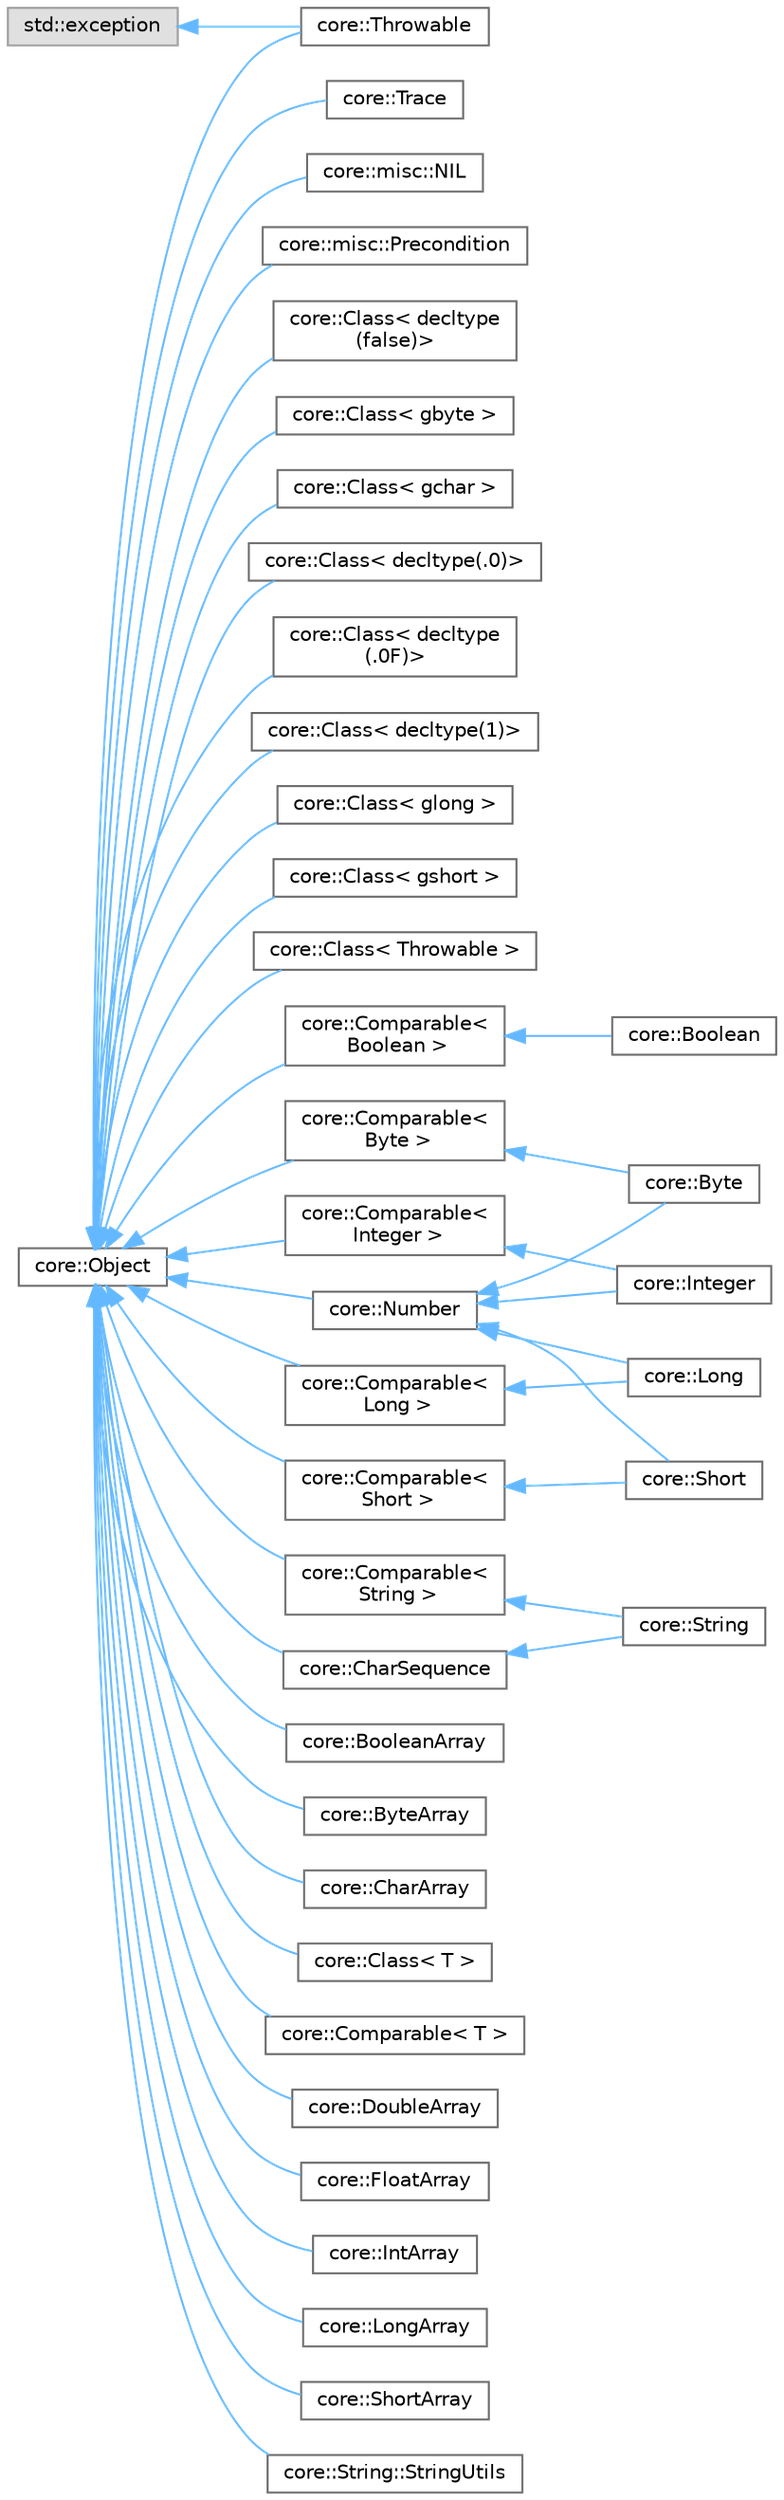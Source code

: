 digraph "Graphical Class Hierarchy"
{
 // INTERACTIVE_SVG=YES
 // LATEX_PDF_SIZE
  bgcolor="transparent";
  edge [fontname=Helvetica,fontsize=10,labelfontname=Helvetica,labelfontsize=10];
  node [fontname=Helvetica,fontsize=10,shape=box,height=0.2,width=0.4];
  rankdir="LR";
  Node0 [id="Node000000",label="std::exception",height=0.2,width=0.4,color="grey60", fillcolor="#E0E0E0", style="filled",tooltip=" "];
  Node0 -> Node1 [id="edge197_Node000000_Node000001",dir="back",color="steelblue1",style="solid",tooltip=" "];
  Node1 [id="Node000001",label="core::Throwable",height=0.2,width=0.4,color="grey40", fillcolor="white", style="filled",URL="$d1/d0b/a00919.html",tooltip=" "];
  Node2 [id="Node000002",label="core::Object",height=0.2,width=0.4,color="grey40", fillcolor="white", style="filled",URL="$d4/d1c/a00903.html",tooltip="The class Object is a root of class hierachy."];
  Node2 -> Node3 [id="edge198_Node000002_Node000003",dir="back",color="steelblue1",style="solid",tooltip=" "];
  Node3 [id="Node000003",label="core::Class\< decltype\l(false)\>",height=0.2,width=0.4,color="grey40", fillcolor="white", style="filled",URL="$df/d6a/a00119.html",tooltip=" "];
  Node2 -> Node4 [id="edge199_Node000002_Node000004",dir="back",color="steelblue1",style="solid",tooltip=" "];
  Node4 [id="Node000004",label="core::Class\< gbyte \>",height=0.2,width=0.4,color="grey40", fillcolor="white", style="filled",URL="$df/d6a/a00119.html",tooltip=" "];
  Node2 -> Node5 [id="edge200_Node000002_Node000005",dir="back",color="steelblue1",style="solid",tooltip=" "];
  Node5 [id="Node000005",label="core::Class\< gchar \>",height=0.2,width=0.4,color="grey40", fillcolor="white", style="filled",URL="$df/d6a/a00119.html",tooltip=" "];
  Node2 -> Node6 [id="edge201_Node000002_Node000006",dir="back",color="steelblue1",style="solid",tooltip=" "];
  Node6 [id="Node000006",label="core::Class\< decltype(.0)\>",height=0.2,width=0.4,color="grey40", fillcolor="white", style="filled",URL="$df/d6a/a00119.html",tooltip=" "];
  Node2 -> Node7 [id="edge202_Node000002_Node000007",dir="back",color="steelblue1",style="solid",tooltip=" "];
  Node7 [id="Node000007",label="core::Class\< decltype\l(.0F)\>",height=0.2,width=0.4,color="grey40", fillcolor="white", style="filled",URL="$df/d6a/a00119.html",tooltip=" "];
  Node2 -> Node8 [id="edge203_Node000002_Node000008",dir="back",color="steelblue1",style="solid",tooltip=" "];
  Node8 [id="Node000008",label="core::Class\< decltype(1)\>",height=0.2,width=0.4,color="grey40", fillcolor="white", style="filled",URL="$df/d6a/a00119.html",tooltip=" "];
  Node2 -> Node9 [id="edge204_Node000002_Node000009",dir="back",color="steelblue1",style="solid",tooltip=" "];
  Node9 [id="Node000009",label="core::Class\< glong \>",height=0.2,width=0.4,color="grey40", fillcolor="white", style="filled",URL="$df/d6a/a00119.html",tooltip=" "];
  Node2 -> Node10 [id="edge205_Node000002_Node000010",dir="back",color="steelblue1",style="solid",tooltip=" "];
  Node10 [id="Node000010",label="core::Class\< gshort \>",height=0.2,width=0.4,color="grey40", fillcolor="white", style="filled",URL="$df/d6a/a00119.html",tooltip=" "];
  Node2 -> Node11 [id="edge206_Node000002_Node000011",dir="back",color="steelblue1",style="solid",tooltip=" "];
  Node11 [id="Node000011",label="core::Class\< Throwable \>",height=0.2,width=0.4,color="grey40", fillcolor="white", style="filled",URL="$df/d6a/a00119.html",tooltip=" "];
  Node2 -> Node12 [id="edge207_Node000002_Node000012",dir="back",color="steelblue1",style="solid",tooltip=" "];
  Node12 [id="Node000012",label="core::Comparable\<\l Boolean \>",height=0.2,width=0.4,color="grey40", fillcolor="white", style="filled",URL="$de/d36/a00123.html",tooltip=" "];
  Node12 -> Node13 [id="edge208_Node000012_Node000013",dir="back",color="steelblue1",style="solid",tooltip=" "];
  Node13 [id="Node000013",label="core::Boolean",height=0.2,width=0.4,color="grey40", fillcolor="white", style="filled",URL="$d9/d77/a00095.html",tooltip="The Boolean class wraps a value of the primitive type gbool in an object."];
  Node2 -> Node14 [id="edge209_Node000002_Node000014",dir="back",color="steelblue1",style="solid",tooltip=" "];
  Node14 [id="Node000014",label="core::Comparable\<\l Byte \>",height=0.2,width=0.4,color="grey40", fillcolor="white", style="filled",URL="$de/d36/a00123.html",tooltip=" "];
  Node14 -> Node15 [id="edge210_Node000014_Node000015",dir="back",color="steelblue1",style="solid",tooltip=" "];
  Node15 [id="Node000015",label="core::Byte",height=0.2,width=0.4,color="grey40", fillcolor="white", style="filled",URL="$d5/d1e/a00103.html",tooltip="The Byte class wraps a value of primitive type gbyte in an object."];
  Node2 -> Node18 [id="edge211_Node000002_Node000018",dir="back",color="steelblue1",style="solid",tooltip=" "];
  Node18 [id="Node000018",label="core::Comparable\<\l Integer \>",height=0.2,width=0.4,color="grey40", fillcolor="white", style="filled",URL="$de/d36/a00123.html",tooltip=" "];
  Node18 -> Node17 [id="edge212_Node000018_Node000017",dir="back",color="steelblue1",style="solid",tooltip=" "];
  Node17 [id="Node000017",label="core::Integer",height=0.2,width=0.4,color="grey40", fillcolor="white", style="filled",URL="$de/d14/a00139.html",tooltip="The Integer class wraps a value of the primitive type gint in an object."];
  Node2 -> Node20 [id="edge213_Node000002_Node000020",dir="back",color="steelblue1",style="solid",tooltip=" "];
  Node20 [id="Node000020",label="core::Comparable\<\l Long \>",height=0.2,width=0.4,color="grey40", fillcolor="white", style="filled",URL="$de/d36/a00123.html",tooltip=" "];
  Node20 -> Node19 [id="edge214_Node000020_Node000019",dir="back",color="steelblue1",style="solid",tooltip=" "];
  Node19 [id="Node000019",label="core::Long",height=0.2,width=0.4,color="grey40", fillcolor="white", style="filled",URL="$d7/dce/a00143.html",tooltip=" "];
  Node2 -> Node22 [id="edge215_Node000002_Node000022",dir="back",color="steelblue1",style="solid",tooltip=" "];
  Node22 [id="Node000022",label="core::Comparable\<\l Short \>",height=0.2,width=0.4,color="grey40", fillcolor="white", style="filled",URL="$de/d36/a00123.html",tooltip=" "];
  Node22 -> Node21 [id="edge216_Node000022_Node000021",dir="back",color="steelblue1",style="solid",tooltip=" "];
  Node21 [id="Node000021",label="core::Short",height=0.2,width=0.4,color="grey40", fillcolor="white", style="filled",URL="$d5/d89/a00907.html",tooltip=" "];
  Node2 -> Node23 [id="edge217_Node000002_Node000023",dir="back",color="steelblue1",style="solid",tooltip=" "];
  Node23 [id="Node000023",label="core::Comparable\<\l String \>",height=0.2,width=0.4,color="grey40", fillcolor="white", style="filled",URL="$de/d36/a00123.html",tooltip=" "];
  Node23 -> Node24 [id="edge218_Node000023_Node000024",dir="back",color="steelblue1",style="solid",tooltip=" "];
  Node24 [id="Node000024",label="core::String",height=0.2,width=0.4,color="grey40", fillcolor="white", style="filled",URL="$d2/d5e/a00915.html",tooltip=" "];
  Node2 -> Node26 [id="edge219_Node000002_Node000026",dir="back",color="steelblue1",style="solid",tooltip=" "];
  Node26 [id="Node000026",label="core::BooleanArray",height=0.2,width=0.4,color="grey40", fillcolor="white", style="filled",URL="$da/d74/a00099.html",tooltip="The class BooleanArray wrap the array of primitive type gbool in the object."];
  Node2 -> Node27 [id="edge220_Node000002_Node000027",dir="back",color="steelblue1",style="solid",tooltip=" "];
  Node27 [id="Node000027",label="core::ByteArray",height=0.2,width=0.4,color="grey40", fillcolor="white", style="filled",URL="$df/d98/a00107.html",tooltip="The class ByteArray wrap the array of primitive type gbyte in the object."];
  Node2 -> Node28 [id="edge221_Node000002_Node000028",dir="back",color="steelblue1",style="solid",tooltip=" "];
  Node28 [id="Node000028",label="core::CharArray",height=0.2,width=0.4,color="grey40", fillcolor="white", style="filled",URL="$dd/d6d/a00111.html",tooltip="The class CharArray wrap the array of primitive type gchar in the object."];
  Node2 -> Node25 [id="edge222_Node000002_Node000025",dir="back",color="steelblue1",style="solid",tooltip=" "];
  Node25 [id="Node000025",label="core::CharSequence",height=0.2,width=0.4,color="grey40", fillcolor="white", style="filled",URL="$d2/da3/a00115.html",tooltip="The class CharSequence represent the readable sequence of chars values."];
  Node25 -> Node24 [id="edge223_Node000025_Node000024",dir="back",color="steelblue1",style="solid",tooltip=" "];
  Node2 -> Node29 [id="edge224_Node000002_Node000029",dir="back",color="steelblue1",style="solid",tooltip=" "];
  Node29 [id="Node000029",label="core::Class\< T \>",height=0.2,width=0.4,color="grey40", fillcolor="white", style="filled",URL="$df/d6a/a00119.html",tooltip="The class @Class wrap multiple statics methods used to determine status of any types and it different..."];
  Node2 -> Node30 [id="edge225_Node000002_Node000030",dir="back",color="steelblue1",style="solid",tooltip=" "];
  Node30 [id="Node000030",label="core::Comparable\< T \>",height=0.2,width=0.4,color="grey40", fillcolor="white", style="filled",URL="$de/d36/a00123.html",tooltip="The class Comparable is defined to impose total ordering on the objects of each class that implement ..."];
  Node2 -> Node31 [id="edge226_Node000002_Node000031",dir="back",color="steelblue1",style="solid",tooltip=" "];
  Node31 [id="Node000031",label="core::DoubleArray",height=0.2,width=0.4,color="grey40", fillcolor="white", style="filled",URL="$df/dcd/a00127.html",tooltip="The class DoubleArray wrap the array of primitive type gdouble in the object."];
  Node2 -> Node32 [id="edge227_Node000002_Node000032",dir="back",color="steelblue1",style="solid",tooltip=" "];
  Node32 [id="Node000032",label="core::FloatArray",height=0.2,width=0.4,color="grey40", fillcolor="white", style="filled",URL="$d7/d06/a00131.html",tooltip="The class FloatArray wrap the array of primitive type gfloat in the object."];
  Node2 -> Node33 [id="edge228_Node000002_Node000033",dir="back",color="steelblue1",style="solid",tooltip=" "];
  Node33 [id="Node000033",label="core::IntArray",height=0.2,width=0.4,color="grey40", fillcolor="white", style="filled",URL="$d5/d5b/a00135.html",tooltip="The class IntArray wrap the array of primitive type gint in the object."];
  Node2 -> Node34 [id="edge229_Node000002_Node000034",dir="back",color="steelblue1",style="solid",tooltip=" "];
  Node34 [id="Node000034",label="core::LongArray",height=0.2,width=0.4,color="grey40", fillcolor="white", style="filled",URL="$d0/d4a/a00147.html",tooltip="The class LongArray wrap the array of primitive type glong in the object."];
  Node2 -> Node16 [id="edge230_Node000002_Node000016",dir="back",color="steelblue1",style="solid",tooltip=" "];
  Node16 [id="Node000016",label="core::Number",height=0.2,width=0.4,color="grey40", fillcolor="white", style="filled",URL="$d3/d8a/a00899.html",tooltip="The class Number is the superclass of platform classes representing numerics values that are converti..."];
  Node16 -> Node15 [id="edge231_Node000016_Node000015",dir="back",color="steelblue1",style="solid",tooltip=" "];
  Node16 -> Node17 [id="edge232_Node000016_Node000017",dir="back",color="steelblue1",style="solid",tooltip=" "];
  Node16 -> Node19 [id="edge233_Node000016_Node000019",dir="back",color="steelblue1",style="solid",tooltip=" "];
  Node16 -> Node21 [id="edge234_Node000016_Node000021",dir="back",color="steelblue1",style="solid",tooltip=" "];
  Node2 -> Node35 [id="edge235_Node000002_Node000035",dir="back",color="steelblue1",style="solid",tooltip=" "];
  Node35 [id="Node000035",label="core::ShortArray",height=0.2,width=0.4,color="grey40", fillcolor="white", style="filled",URL="$d7/d12/a00911.html",tooltip="The class ShortArray wrap the array of primitive type gshort in the object."];
  Node2 -> Node36 [id="edge236_Node000002_Node000036",dir="back",color="steelblue1",style="solid",tooltip=" "];
  Node36 [id="Node000036",label="core::String::StringUtils",height=0.2,width=0.4,color="grey40", fillcolor="white", style="filled",URL="$dd/d98/a00927.html",tooltip=" "];
  Node2 -> Node1 [id="edge237_Node000002_Node000001",dir="back",color="steelblue1",style="solid",tooltip=" "];
  Node2 -> Node37 [id="edge238_Node000002_Node000037",dir="back",color="steelblue1",style="solid",tooltip=" "];
  Node37 [id="Node000037",label="core::Trace",height=0.2,width=0.4,color="grey40", fillcolor="white", style="filled",URL="$df/de9/a00923.html",tooltip=" "];
  Node2 -> Node38 [id="edge239_Node000002_Node000038",dir="back",color="steelblue1",style="solid",tooltip=" "];
  Node38 [id="Node000038",label="core::misc::NIL",height=0.2,width=0.4,color="grey40", fillcolor="white", style="filled",URL="$dd/db2/a00151.html",tooltip="The class NIL define the null pointer address."];
  Node2 -> Node39 [id="edge240_Node000002_Node000039",dir="back",color="steelblue1",style="solid",tooltip=" "];
  Node39 [id="Node000039",label="core::misc::Precondition",height=0.2,width=0.4,color="grey40", fillcolor="white", style="filled",URL="$d3/df8/a00155.html",tooltip="The class Precondition contains utility methods to check if state or arguments are correct."];
}
